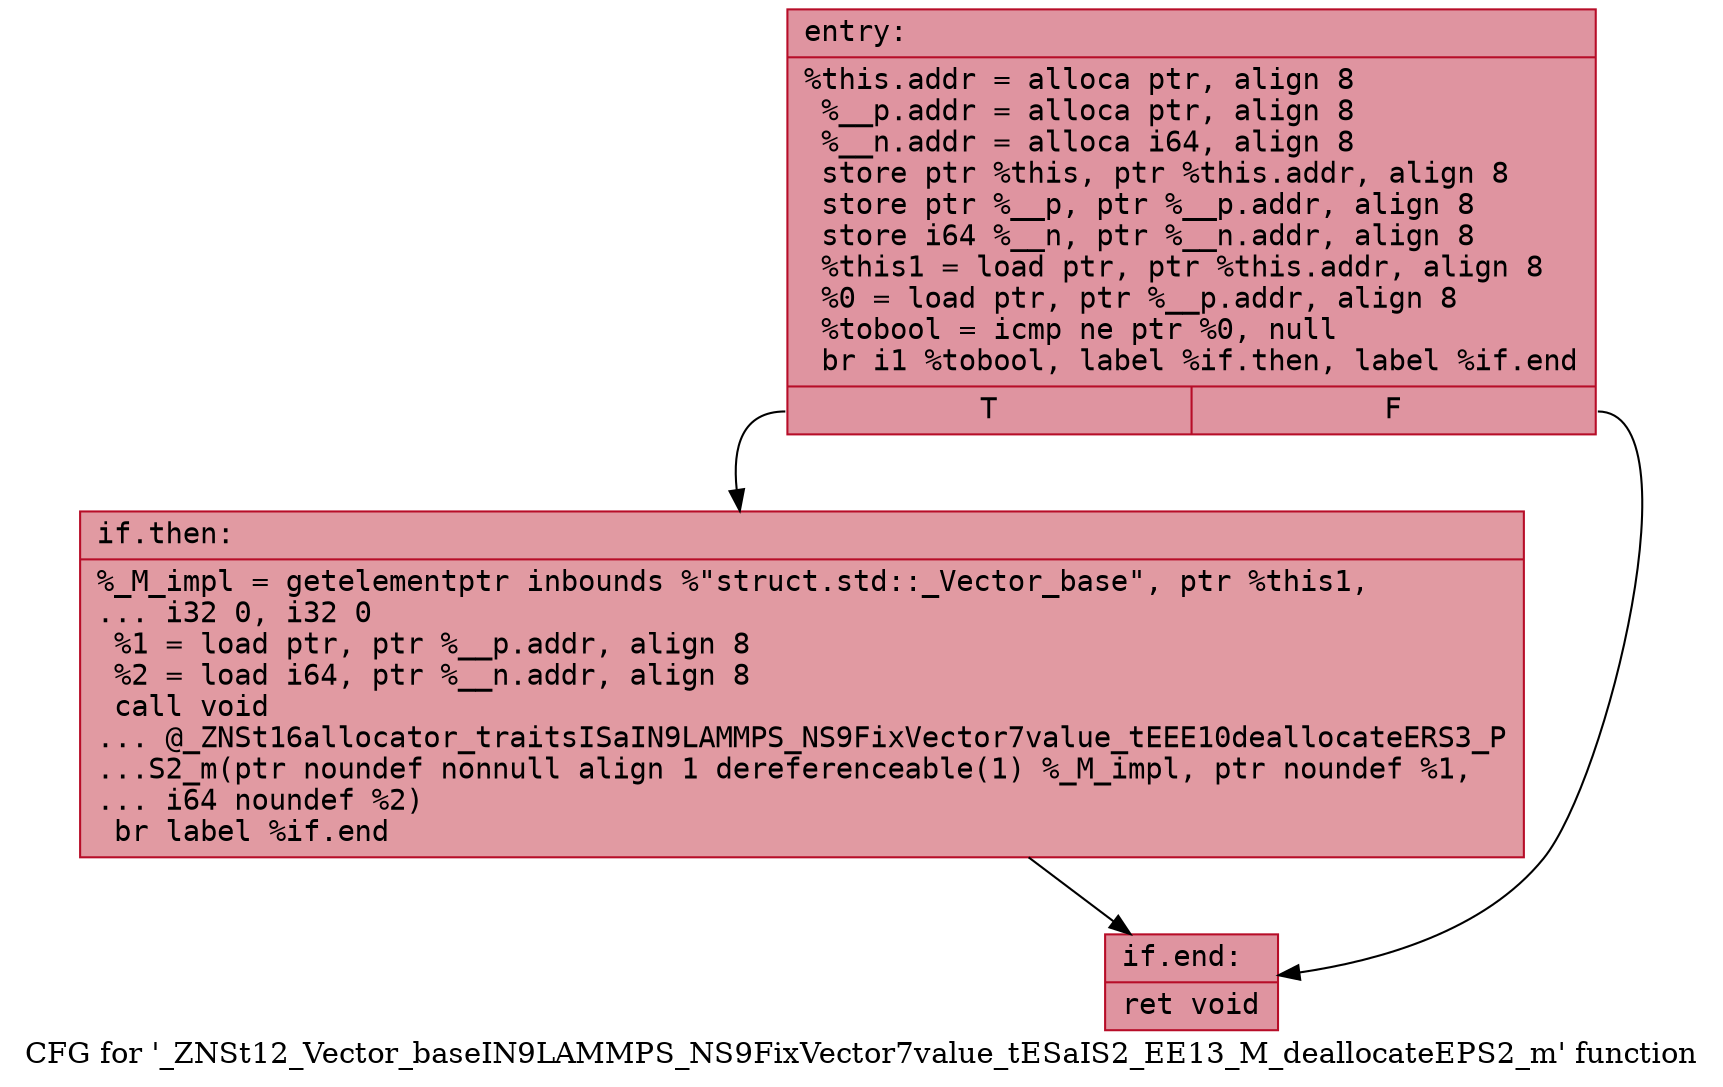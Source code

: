 digraph "CFG for '_ZNSt12_Vector_baseIN9LAMMPS_NS9FixVector7value_tESaIS2_EE13_M_deallocateEPS2_m' function" {
	label="CFG for '_ZNSt12_Vector_baseIN9LAMMPS_NS9FixVector7value_tESaIS2_EE13_M_deallocateEPS2_m' function";

	Node0x56349576c260 [shape=record,color="#b70d28ff", style=filled, fillcolor="#b70d2870" fontname="Courier",label="{entry:\l|  %this.addr = alloca ptr, align 8\l  %__p.addr = alloca ptr, align 8\l  %__n.addr = alloca i64, align 8\l  store ptr %this, ptr %this.addr, align 8\l  store ptr %__p, ptr %__p.addr, align 8\l  store i64 %__n, ptr %__n.addr, align 8\l  %this1 = load ptr, ptr %this.addr, align 8\l  %0 = load ptr, ptr %__p.addr, align 8\l  %tobool = icmp ne ptr %0, null\l  br i1 %tobool, label %if.then, label %if.end\l|{<s0>T|<s1>F}}"];
	Node0x56349576c260:s0 -> Node0x56349576c7c0[tooltip="entry -> if.then\nProbability 62.50%" ];
	Node0x56349576c260:s1 -> Node0x56349576c830[tooltip="entry -> if.end\nProbability 37.50%" ];
	Node0x56349576c7c0 [shape=record,color="#b70d28ff", style=filled, fillcolor="#bb1b2c70" fontname="Courier",label="{if.then:\l|  %_M_impl = getelementptr inbounds %\"struct.std::_Vector_base\", ptr %this1,\l... i32 0, i32 0\l  %1 = load ptr, ptr %__p.addr, align 8\l  %2 = load i64, ptr %__n.addr, align 8\l  call void\l... @_ZNSt16allocator_traitsISaIN9LAMMPS_NS9FixVector7value_tEEE10deallocateERS3_P\l...S2_m(ptr noundef nonnull align 1 dereferenceable(1) %_M_impl, ptr noundef %1,\l... i64 noundef %2)\l  br label %if.end\l}"];
	Node0x56349576c7c0 -> Node0x56349576c830[tooltip="if.then -> if.end\nProbability 100.00%" ];
	Node0x56349576c830 [shape=record,color="#b70d28ff", style=filled, fillcolor="#b70d2870" fontname="Courier",label="{if.end:\l|  ret void\l}"];
}
